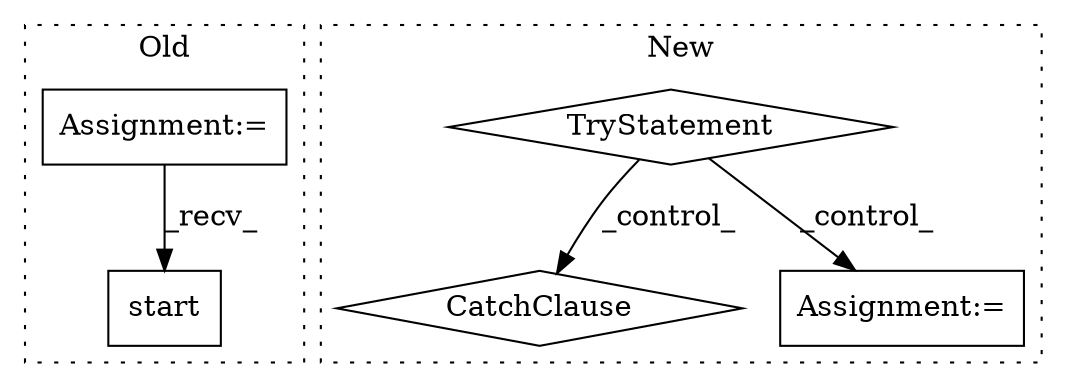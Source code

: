 digraph G {
subgraph cluster0 {
1 [label="start" a="32" s="2561" l="7" shape="box"];
5 [label="Assignment:=" a="7" s="2382" l="1" shape="box"];
label = "Old";
style="dotted";
}
subgraph cluster1 {
2 [label="TryStatement" a="54" s="3676" l="4" shape="diamond"];
3 [label="CatchClause" a="12" s="3743,3778" l="13,2" shape="diamond"];
4 [label="Assignment:=" a="7" s="3708" l="1" shape="box"];
label = "New";
style="dotted";
}
2 -> 3 [label="_control_"];
2 -> 4 [label="_control_"];
5 -> 1 [label="_recv_"];
}